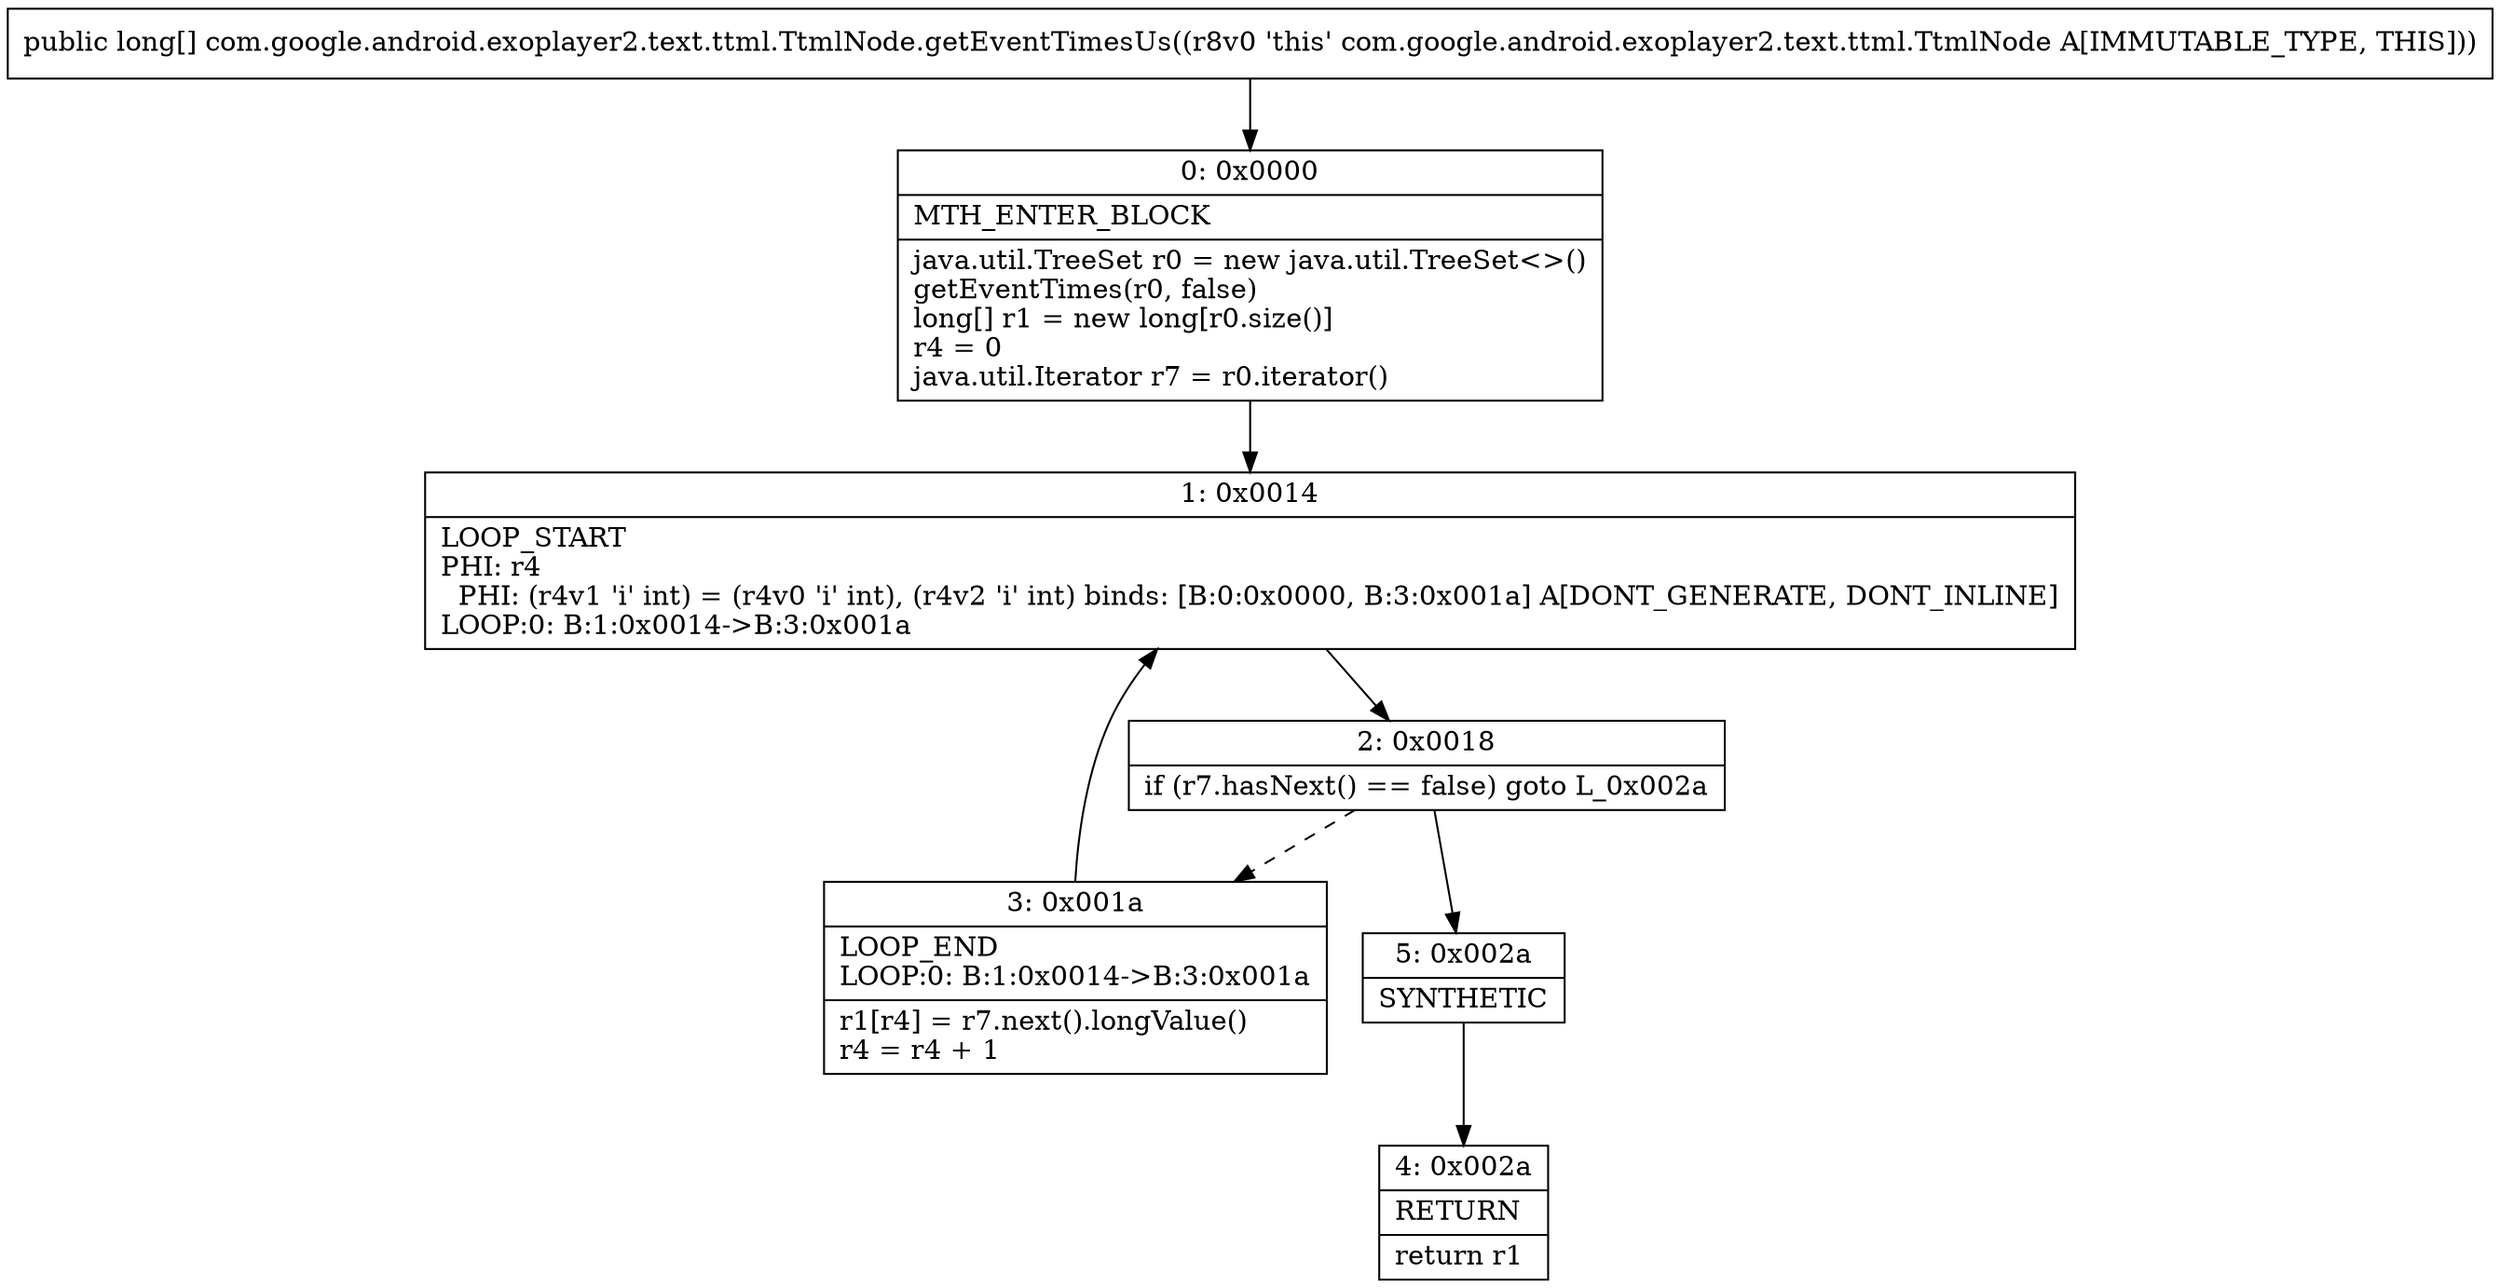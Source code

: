 digraph "CFG forcom.google.android.exoplayer2.text.ttml.TtmlNode.getEventTimesUs()[J" {
Node_0 [shape=record,label="{0\:\ 0x0000|MTH_ENTER_BLOCK\l|java.util.TreeSet r0 = new java.util.TreeSet\<\>()\lgetEventTimes(r0, false)\llong[] r1 = new long[r0.size()]\lr4 = 0\ljava.util.Iterator r7 = r0.iterator()\l}"];
Node_1 [shape=record,label="{1\:\ 0x0014|LOOP_START\lPHI: r4 \l  PHI: (r4v1 'i' int) = (r4v0 'i' int), (r4v2 'i' int) binds: [B:0:0x0000, B:3:0x001a] A[DONT_GENERATE, DONT_INLINE]\lLOOP:0: B:1:0x0014\-\>B:3:0x001a\l}"];
Node_2 [shape=record,label="{2\:\ 0x0018|if (r7.hasNext() == false) goto L_0x002a\l}"];
Node_3 [shape=record,label="{3\:\ 0x001a|LOOP_END\lLOOP:0: B:1:0x0014\-\>B:3:0x001a\l|r1[r4] = r7.next().longValue()\lr4 = r4 + 1\l}"];
Node_4 [shape=record,label="{4\:\ 0x002a|RETURN\l|return r1\l}"];
Node_5 [shape=record,label="{5\:\ 0x002a|SYNTHETIC\l}"];
MethodNode[shape=record,label="{public long[] com.google.android.exoplayer2.text.ttml.TtmlNode.getEventTimesUs((r8v0 'this' com.google.android.exoplayer2.text.ttml.TtmlNode A[IMMUTABLE_TYPE, THIS])) }"];
MethodNode -> Node_0;
Node_0 -> Node_1;
Node_1 -> Node_2;
Node_2 -> Node_3[style=dashed];
Node_2 -> Node_5;
Node_3 -> Node_1;
Node_5 -> Node_4;
}

